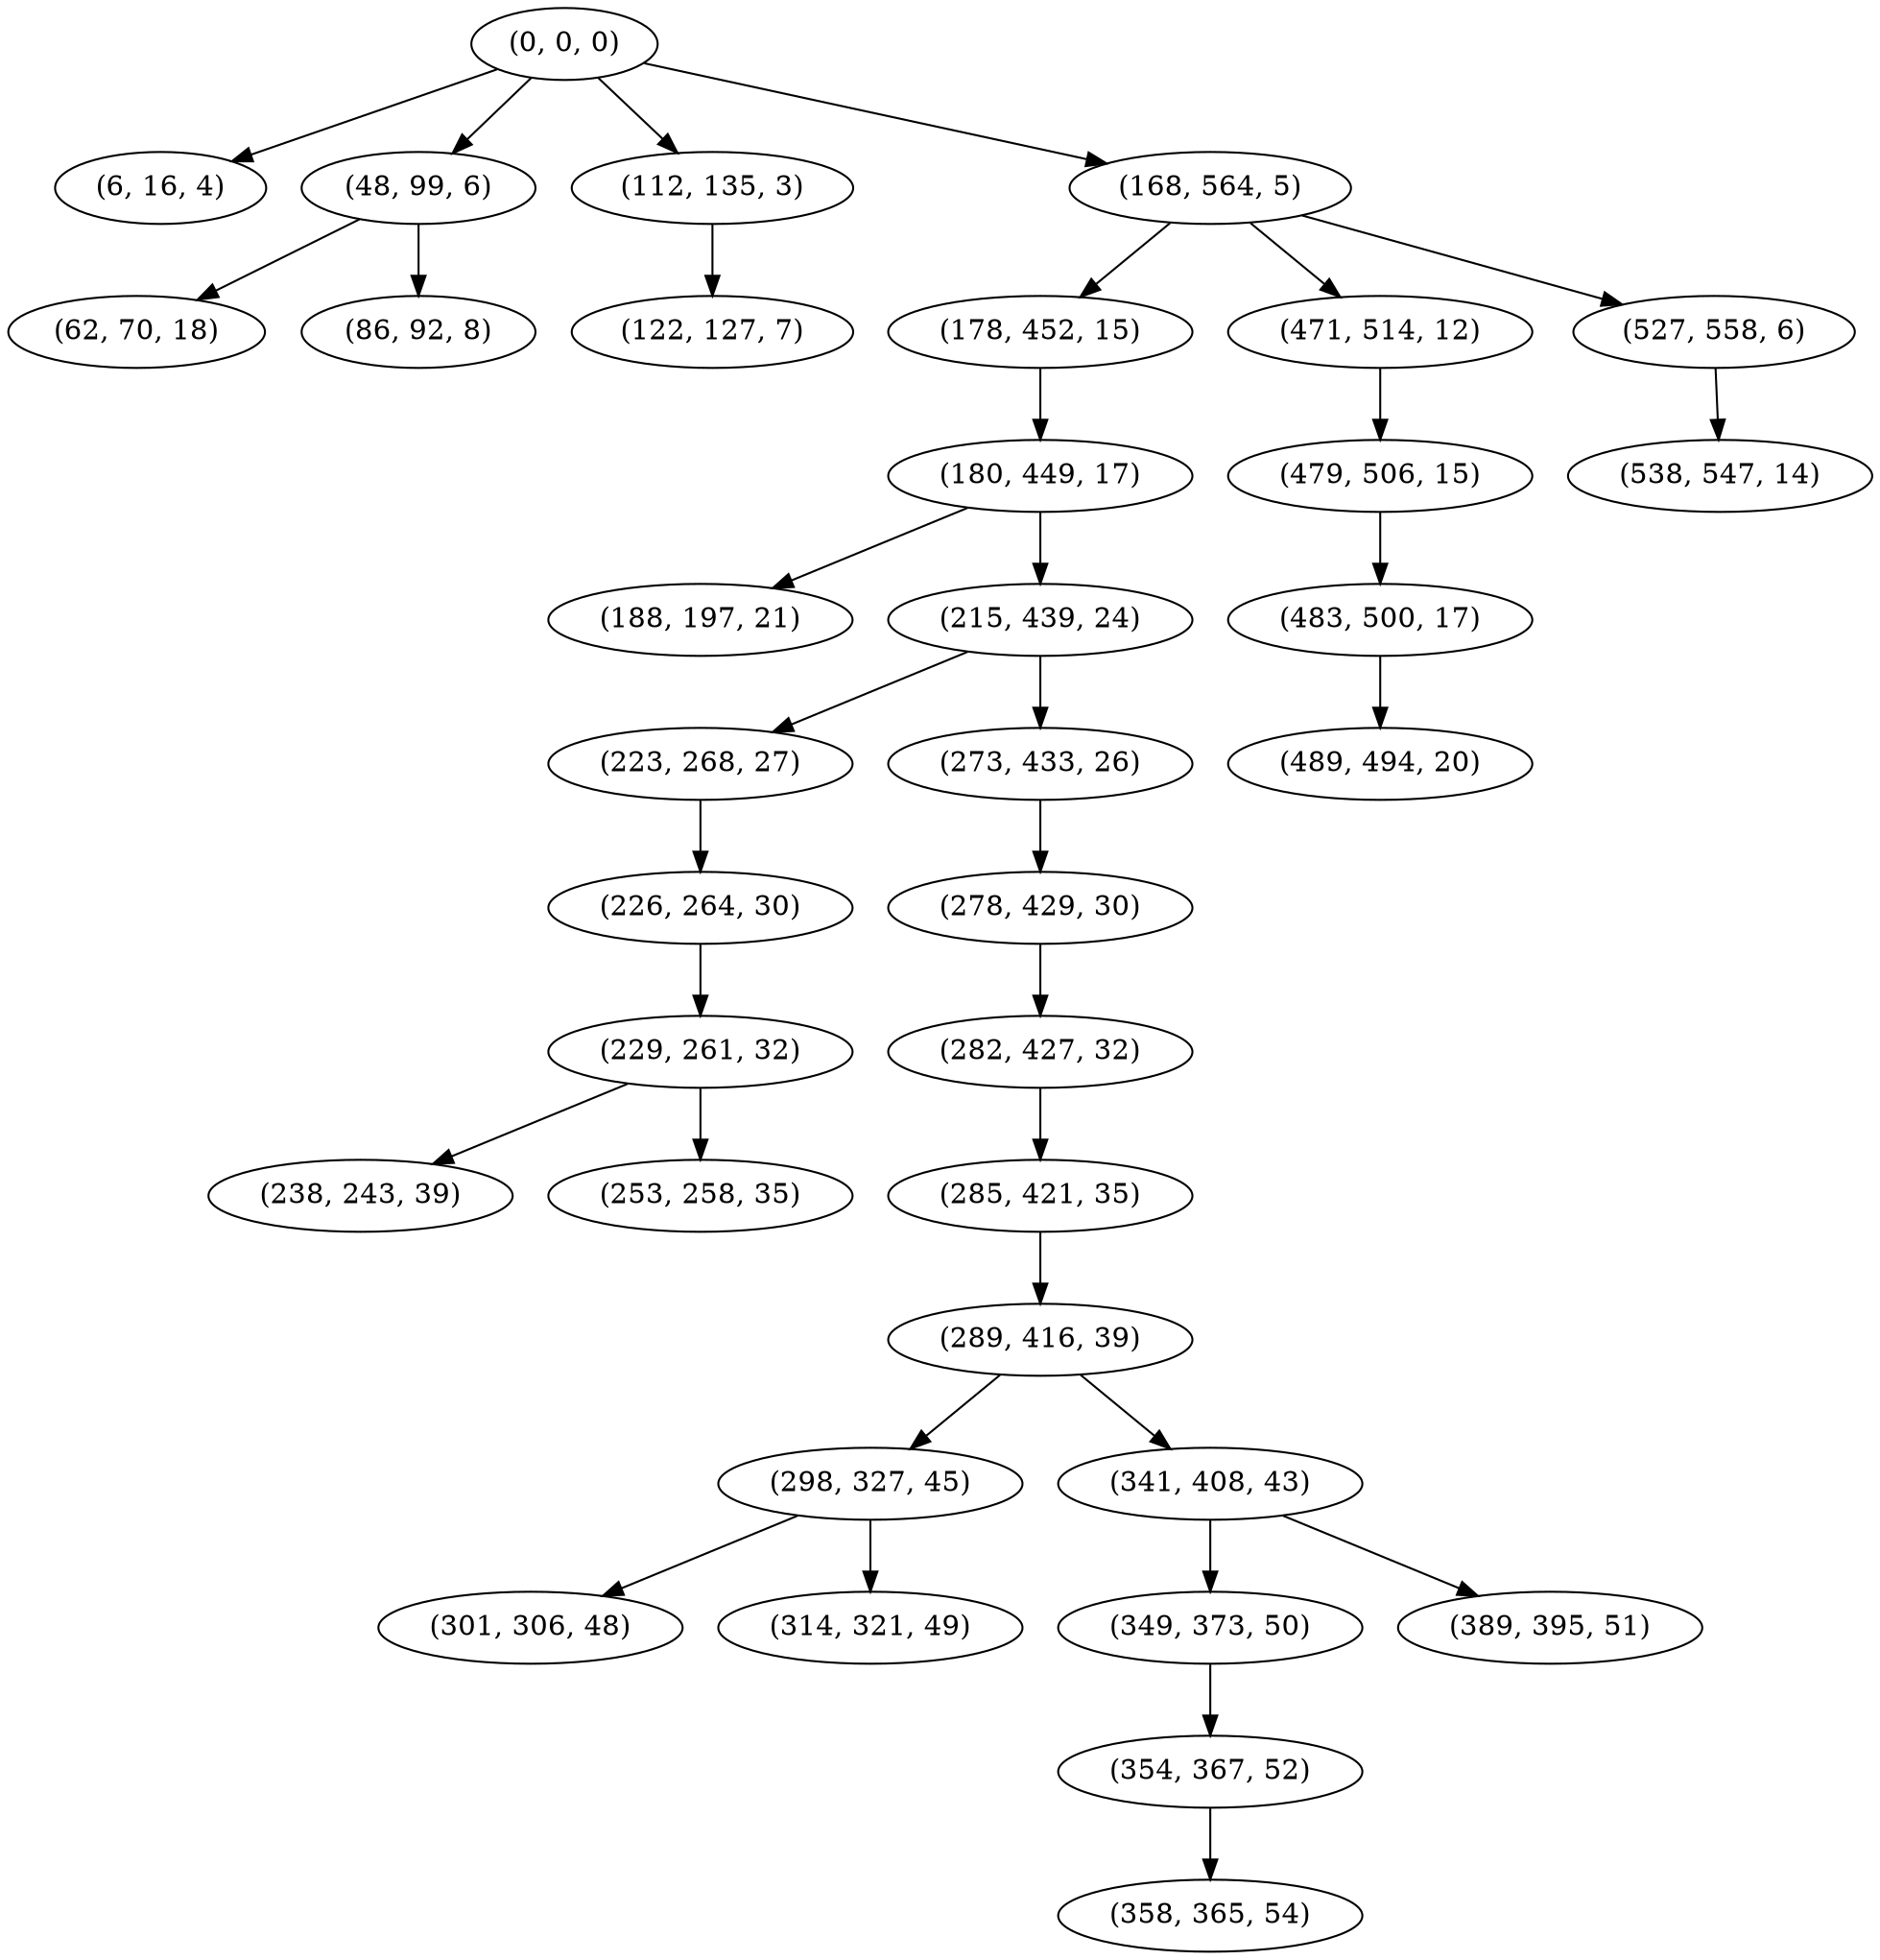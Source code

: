 digraph tree {
    "(0, 0, 0)";
    "(6, 16, 4)";
    "(48, 99, 6)";
    "(62, 70, 18)";
    "(86, 92, 8)";
    "(112, 135, 3)";
    "(122, 127, 7)";
    "(168, 564, 5)";
    "(178, 452, 15)";
    "(180, 449, 17)";
    "(188, 197, 21)";
    "(215, 439, 24)";
    "(223, 268, 27)";
    "(226, 264, 30)";
    "(229, 261, 32)";
    "(238, 243, 39)";
    "(253, 258, 35)";
    "(273, 433, 26)";
    "(278, 429, 30)";
    "(282, 427, 32)";
    "(285, 421, 35)";
    "(289, 416, 39)";
    "(298, 327, 45)";
    "(301, 306, 48)";
    "(314, 321, 49)";
    "(341, 408, 43)";
    "(349, 373, 50)";
    "(354, 367, 52)";
    "(358, 365, 54)";
    "(389, 395, 51)";
    "(471, 514, 12)";
    "(479, 506, 15)";
    "(483, 500, 17)";
    "(489, 494, 20)";
    "(527, 558, 6)";
    "(538, 547, 14)";
    "(0, 0, 0)" -> "(6, 16, 4)";
    "(0, 0, 0)" -> "(48, 99, 6)";
    "(0, 0, 0)" -> "(112, 135, 3)";
    "(0, 0, 0)" -> "(168, 564, 5)";
    "(48, 99, 6)" -> "(62, 70, 18)";
    "(48, 99, 6)" -> "(86, 92, 8)";
    "(112, 135, 3)" -> "(122, 127, 7)";
    "(168, 564, 5)" -> "(178, 452, 15)";
    "(168, 564, 5)" -> "(471, 514, 12)";
    "(168, 564, 5)" -> "(527, 558, 6)";
    "(178, 452, 15)" -> "(180, 449, 17)";
    "(180, 449, 17)" -> "(188, 197, 21)";
    "(180, 449, 17)" -> "(215, 439, 24)";
    "(215, 439, 24)" -> "(223, 268, 27)";
    "(215, 439, 24)" -> "(273, 433, 26)";
    "(223, 268, 27)" -> "(226, 264, 30)";
    "(226, 264, 30)" -> "(229, 261, 32)";
    "(229, 261, 32)" -> "(238, 243, 39)";
    "(229, 261, 32)" -> "(253, 258, 35)";
    "(273, 433, 26)" -> "(278, 429, 30)";
    "(278, 429, 30)" -> "(282, 427, 32)";
    "(282, 427, 32)" -> "(285, 421, 35)";
    "(285, 421, 35)" -> "(289, 416, 39)";
    "(289, 416, 39)" -> "(298, 327, 45)";
    "(289, 416, 39)" -> "(341, 408, 43)";
    "(298, 327, 45)" -> "(301, 306, 48)";
    "(298, 327, 45)" -> "(314, 321, 49)";
    "(341, 408, 43)" -> "(349, 373, 50)";
    "(341, 408, 43)" -> "(389, 395, 51)";
    "(349, 373, 50)" -> "(354, 367, 52)";
    "(354, 367, 52)" -> "(358, 365, 54)";
    "(471, 514, 12)" -> "(479, 506, 15)";
    "(479, 506, 15)" -> "(483, 500, 17)";
    "(483, 500, 17)" -> "(489, 494, 20)";
    "(527, 558, 6)" -> "(538, 547, 14)";
}
